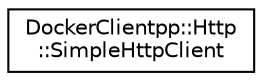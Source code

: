 digraph "Graphical Class Hierarchy"
{
 // LATEX_PDF_SIZE
  edge [fontname="Helvetica",fontsize="10",labelfontname="Helvetica",labelfontsize="10"];
  node [fontname="Helvetica",fontsize="10",shape=record];
  rankdir="LR";
  Node0 [label="DockerClientpp::Http\l::SimpleHttpClient",height=0.2,width=0.4,color="black", fillcolor="white", style="filled",URL="$classDockerClientpp_1_1Http_1_1SimpleHttpClient.html",tooltip="Simple http client."];
}
